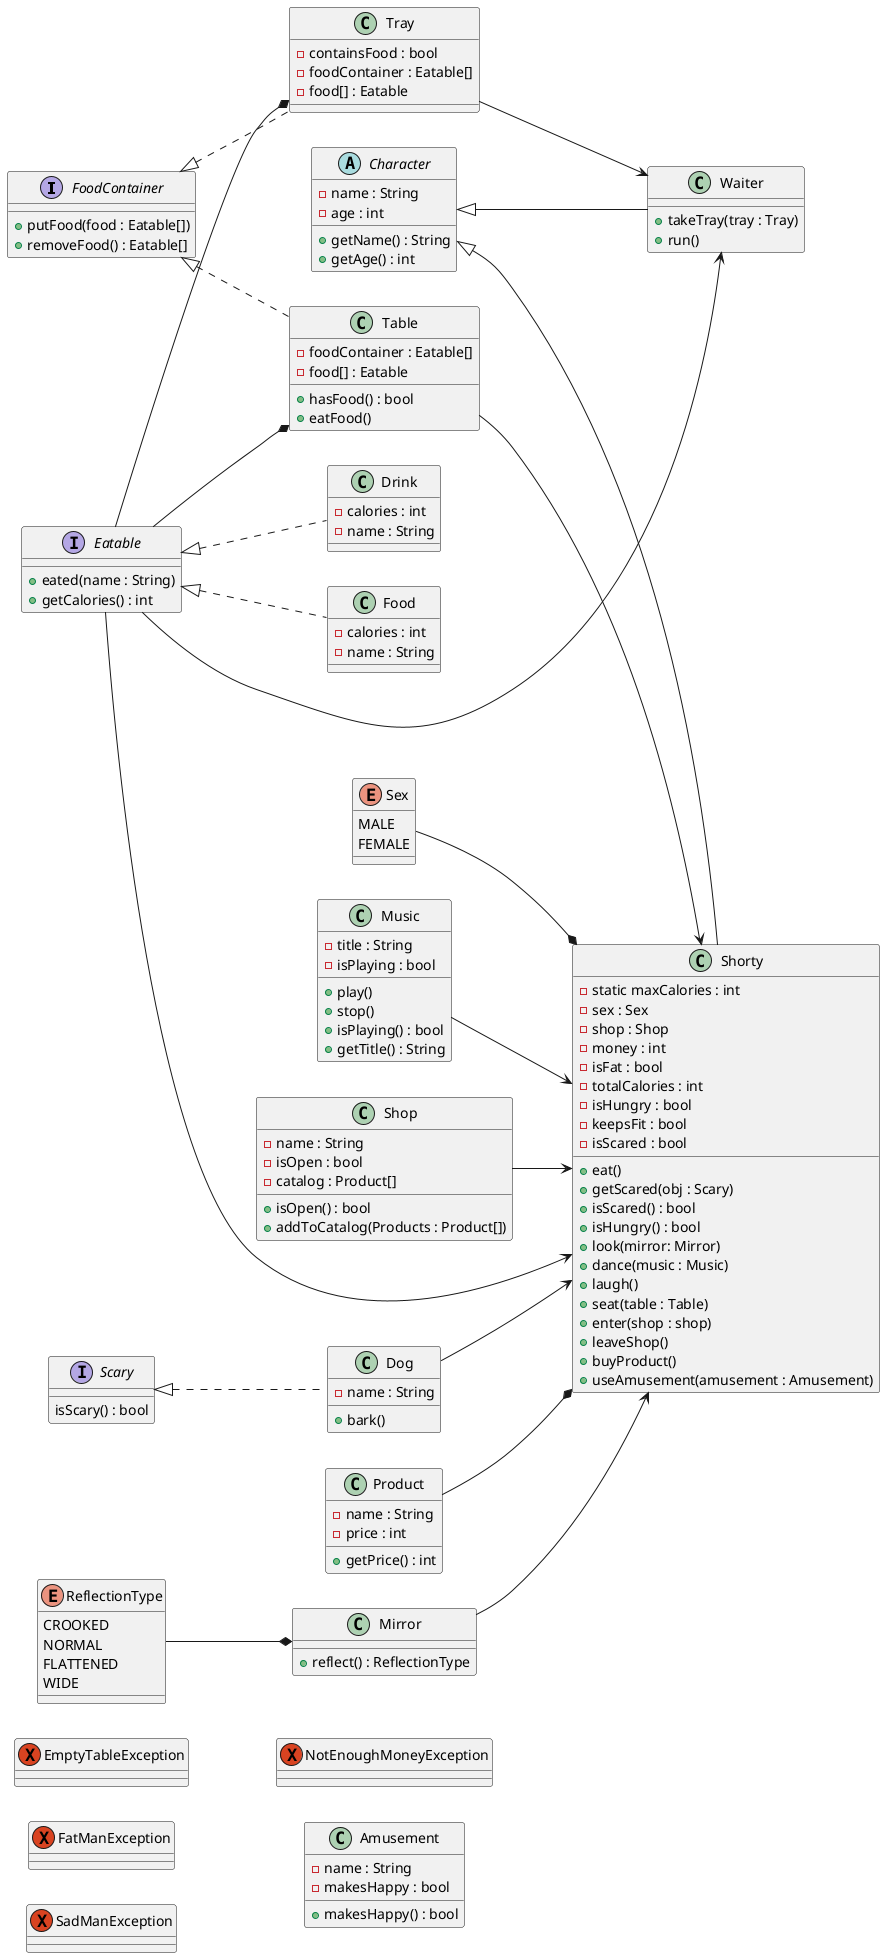 @startuml
'https://plantuml.com/sequence-diagram

left to right direction

'package utils {
interface FoodContainer{
    + putFood(food : Eatable[])
    + removeFood() : Eatable[]
}
abstract class Character {
    - name : String
    - age : int
    + getName() : String
    + getAge() : int
}
interface Eatable{
    + eated(name : String)
    + getCalories() : int
}

exception EmptyTableException
exception FatManException
exception SadManException
exception NotEnoughMoneyException
enum ReflectionType{
    CROOKED
    NORMAL
    FLATTENED
    WIDE
}
enum Sex{
        MALE
        FEMALE
    }
'}

'package core{
class Product{
    -name : String
    -price : int
    +getPrice() : int
}
class Shop{
    -name : String
    -isOpen : bool
    -catalog : Product[]
    +isOpen() : bool
    +addToCatalog(Products : Product[])
}
class Dog implements Scary{
    -name : String
    +bark()
}
class Amusement{
    -name : String
    -makesHappy : bool
    +makesHappy() : bool
}
class Table implements FoodContainer{
    - foodContainer : Eatable[]
    - food[] : Eatable
    + hasFood() : bool
    + eatFood()
}
class Tray implements FoodContainer{
    - containsFood : bool
    - foodContainer : Eatable[]
    - food[] : Eatable
}
interface Scary{
    isScary() : bool
}
class Music {
 - title : String
 - isPlaying : bool
 + play()
 + stop()
 + isPlaying() : bool
 + getTitle() : String
}
class Food implements Eatable{
- calories : int
    - name : String
}
class Drink implements Eatable {
    - calories : int
    - name : String
}
class Mirror{
+ reflect() : ReflectionType
}
class Shorty extends Character{
        - static maxCalories : int
        - sex : Sex
        - shop : Shop
        - money : int
        - isFat : bool
        - totalCalories : int
        - isHungry : bool
        - keepsFit : bool
        - isScared : bool
        + eat()
        + getScared(obj : Scary)
        + isScared() : bool
        + isHungry() : bool
        + look(mirror: Mirror)
        + dance(music : Music)
        + laugh()
        + seat(table : Table)
        + enter(shop : shop)
        + leaveShop()
        + buyProduct()
        + useAmusement(amusement : Amusement)
    }
class Waiter extends Character{
    + takeTray(tray : Tray)
    + run()
}
ReflectionType --* Mirror
Music --> Shorty
Eatable --> Waiter
Eatable --> Shorty
Eatable --* Tray
Eatable --* Table
Mirror --> Shorty
Table --> Shorty
Tray --> Waiter
Sex --* Shorty
Product --* Shorty
Shop --> Shorty
Dog --> Shorty

'}
@enduml
'Я понимаю текст примерно так: я выделяю 7 сущностей, которые собираюсь реализовать в виде классов:
класс еды Food
клаcс напитка Drink
класс Человека Person
человек может смотреть, есть, танцевать и сидеть
класс официанта Waiter
официант может носить еду и бегать
класс музыки Music
музыка может играть(удивительно)
И класс стола, где надо сидеть Table

при этом класс официанта наследуется от класса человека
и класс напитка наследуется от класса еды

все объекты наследуются от абстрактного класса Entity, который содержит поле имени сущности, метод создания сущности и метод взаимодействия с именем сущности
для взаимодействия с классами предусмотрены следующие интерфейсы:
FoodInterface - взаимодействия с едой (еда естся)
PersonInterface - взаимодействия с полями класса Person
взаимодействует с полями sitting eating looking dancing
MirrorInterface - взаимодействия с зеркалом - зеркало отражает и возвращает какое-либо отражение
для типа отражений определен ENUM Reflection, содержащий типы отражений

